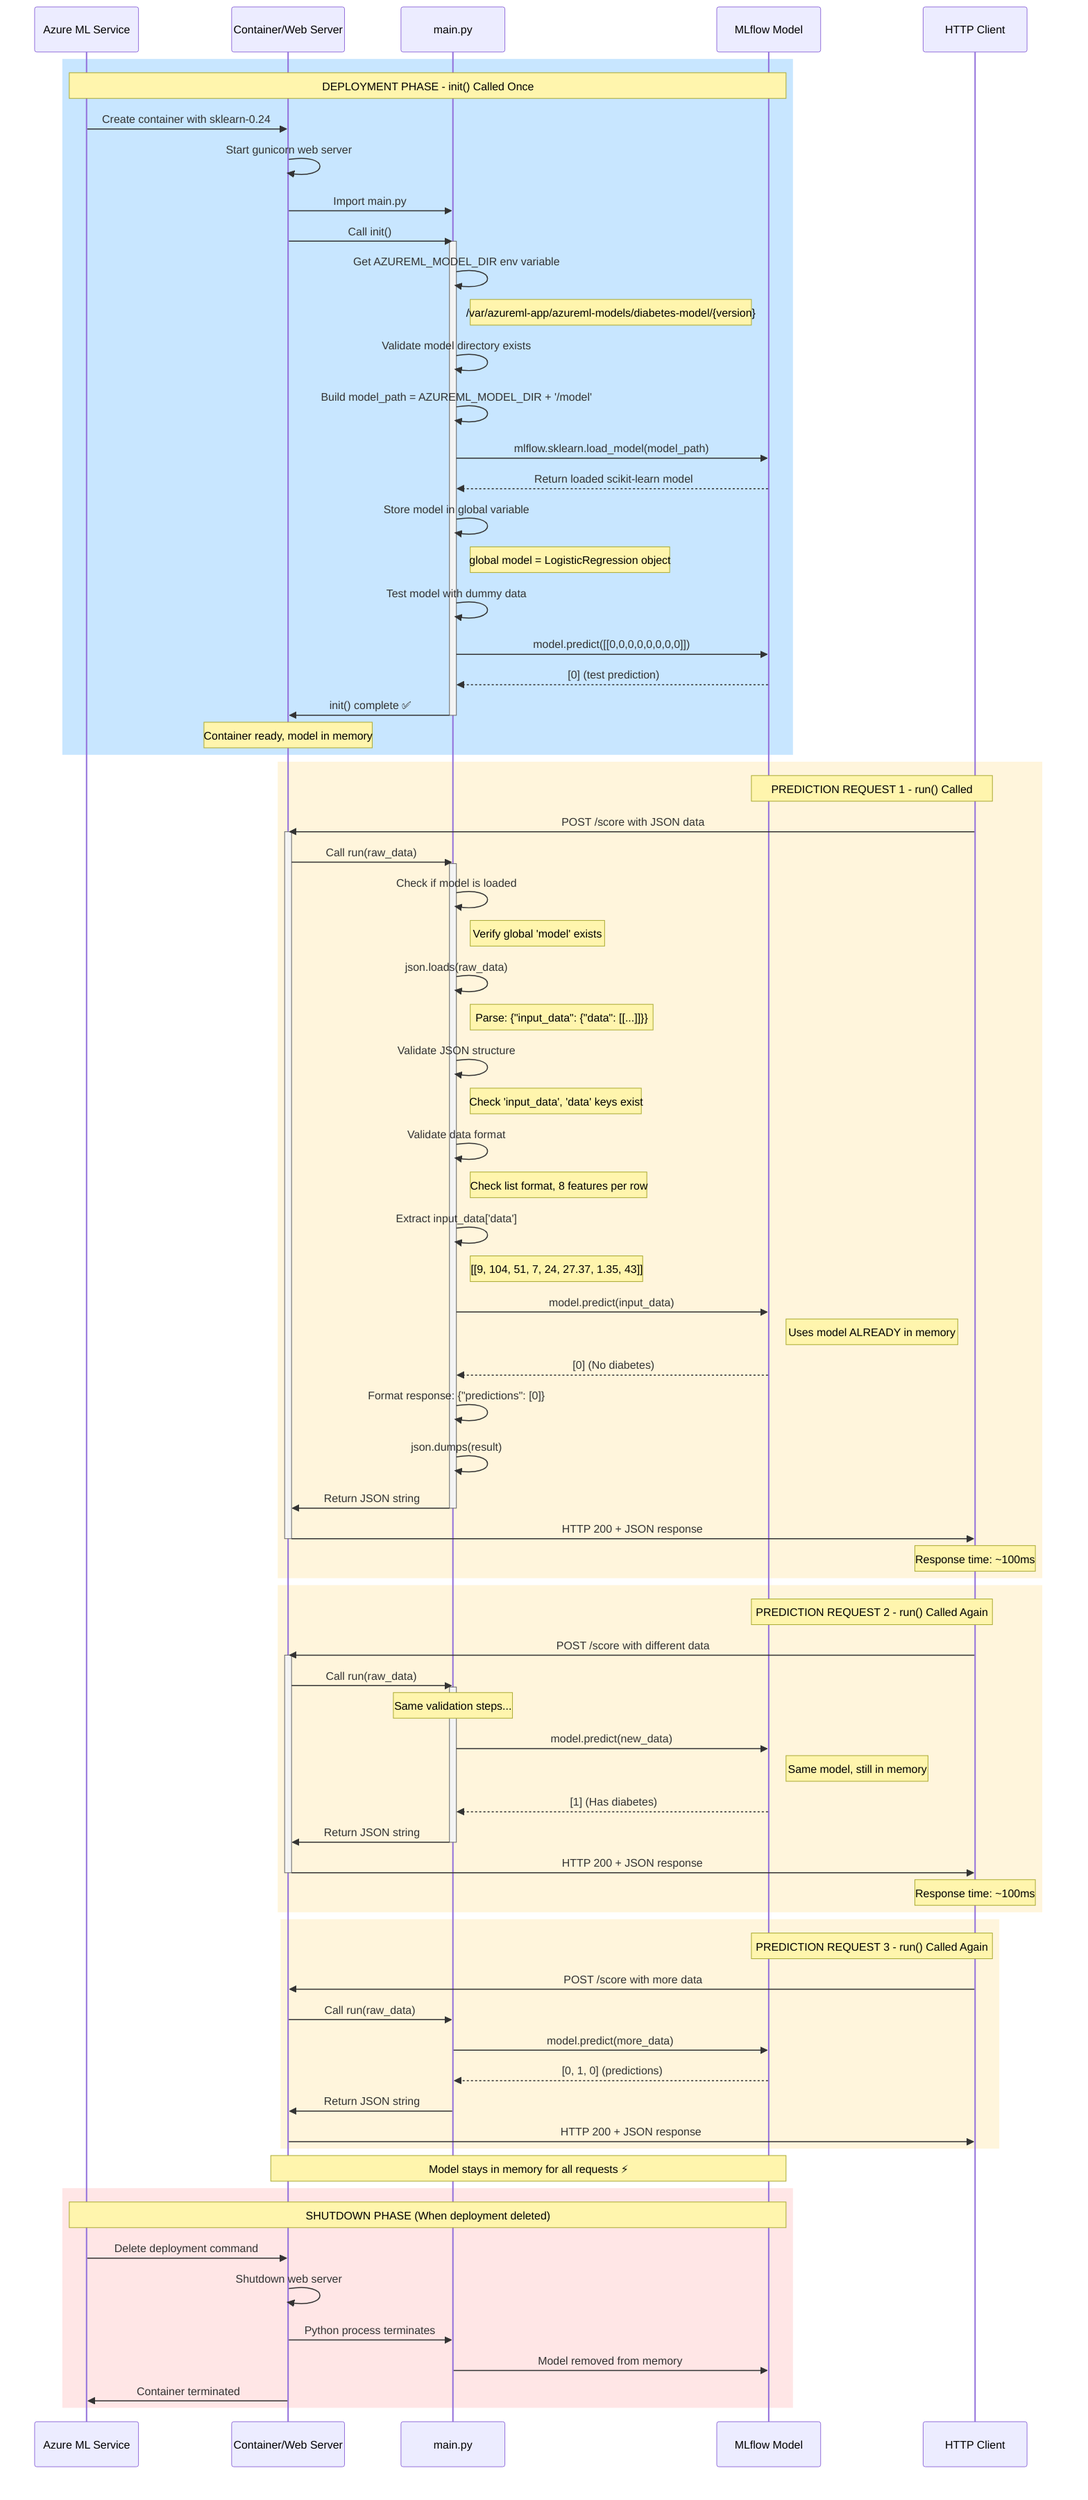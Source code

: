 sequenceDiagram
    participant Azure as Azure ML Service
    participant Container as Container/Web Server
    participant MainPy as main.py
    participant Model as MLflow Model
    participant Client as HTTP Client
    
    rect rgb(200, 230, 255)
    Note over Azure,Model: DEPLOYMENT PHASE - init() Called Once
    Azure->>Container: Create container with sklearn-0.24
    Container->>Container: Start gunicorn web server
    Container->>MainPy: Import main.py
    Container->>MainPy: Call init()
    activate MainPy
    
    MainPy->>MainPy: Get AZUREML_MODEL_DIR env variable
    Note right of MainPy: /var/azureml-app/azureml-models/diabetes-model/{version}
    
    MainPy->>MainPy: Validate model directory exists
    MainPy->>MainPy: Build model_path = AZUREML_MODEL_DIR + '/model'
    
    MainPy->>Model: mlflow.sklearn.load_model(model_path)
    Model-->>MainPy: Return loaded scikit-learn model
    
    MainPy->>MainPy: Store model in global variable
    Note right of MainPy: global model = LogisticRegression object
    
    MainPy->>MainPy: Test model with dummy data
    MainPy->>Model: model.predict([[0,0,0,0,0,0,0,0]])
    Model-->>MainPy: [0] (test prediction)
    
    MainPy->>Container: init() complete ✅
    deactivate MainPy
    
    Note over Container: Container ready, model in memory
    end
    
    rect rgb(255, 245, 220)
    Note over Client,Model: PREDICTION REQUEST 1 - run() Called
    Client->>Container: POST /score with JSON data
    activate Container
    Container->>MainPy: Call run(raw_data)
    activate MainPy
    
    MainPy->>MainPy: Check if model is loaded
    Note right of MainPy: Verify global 'model' exists
    
    MainPy->>MainPy: json.loads(raw_data)
    Note right of MainPy: Parse: {"input_data": {"data": [[...]]}}
    
    MainPy->>MainPy: Validate JSON structure
    Note right of MainPy: Check 'input_data', 'data' keys exist
    
    MainPy->>MainPy: Validate data format
    Note right of MainPy: Check list format, 8 features per row
    
    MainPy->>MainPy: Extract input_data['data']
    Note right of MainPy: [[9, 104, 51, 7, 24, 27.37, 1.35, 43]]
    
    MainPy->>Model: model.predict(input_data)
    Note right of Model: Uses model ALREADY in memory
    Model-->>MainPy: [0] (No diabetes)
    
    MainPy->>MainPy: Format response: {"predictions": [0]}
    MainPy->>MainPy: json.dumps(result)
    
    MainPy->>Container: Return JSON string
    deactivate MainPy
    Container->>Client: HTTP 200 + JSON response
    deactivate Container
    Note over Client: Response time: ~100ms
    end
    
    rect rgb(255, 245, 220)
    Note over Client,Model: PREDICTION REQUEST 2 - run() Called Again
    Client->>Container: POST /score with different data
    activate Container
    Container->>MainPy: Call run(raw_data)
    activate MainPy
    
    Note over MainPy: Same validation steps...
    MainPy->>Model: model.predict(new_data)
    Note right of Model: Same model, still in memory
    Model-->>MainPy: [1] (Has diabetes)
    
    MainPy->>Container: Return JSON string
    deactivate MainPy
    Container->>Client: HTTP 200 + JSON response
    deactivate Container
    Note over Client: Response time: ~100ms
    end
    
    rect rgb(255, 245, 220)
    Note over Client,Model: PREDICTION REQUEST 3 - run() Called Again
    Client->>Container: POST /score with more data
    Container->>MainPy: Call run(raw_data)
    MainPy->>Model: model.predict(more_data)
    Model-->>MainPy: [0, 1, 0] (predictions)
    MainPy->>Container: Return JSON string
    Container->>Client: HTTP 200 + JSON response
    end
    
    Note over Container,Model: Model stays in memory for all requests ⚡

    rect rgb(255, 230, 230)
    Note over Azure,Model: SHUTDOWN PHASE (When deployment deleted)
    Azure->>Container: Delete deployment command
    Container->>Container: Shutdown web server
    Container->>MainPy: Python process terminates
    MainPy->>Model: Model removed from memory
    Container->>Azure: Container terminated
    end

%% ============================================================
%% FUNCTION DETAILS
%% ============================================================
%%
%% init():
%% - Called: ONCE during deployment
%% - Purpose: Load model into global variable
%% - Time: ~5 seconds
%% - Output: global model variable (stays in memory)
%% - Location: main.py lines 22-79
%%
%% run(raw_data):
%% - Called: EVERY prediction request
%% - Purpose: Process input, make predictions, return results
%% - Time: ~100ms per request
%% - Input: JSON string with patient data
%% - Output: JSON string with predictions
%% - Location: main.py lines 81-166
%%
%% KEY OPTIMIZATION:
%% - Model loaded ONCE in init() (5 seconds)
%% - Model used MANY TIMES in run() (~100ms each)
%% - Without this: Would need to reload model every request (slow!)
%% ============================================================